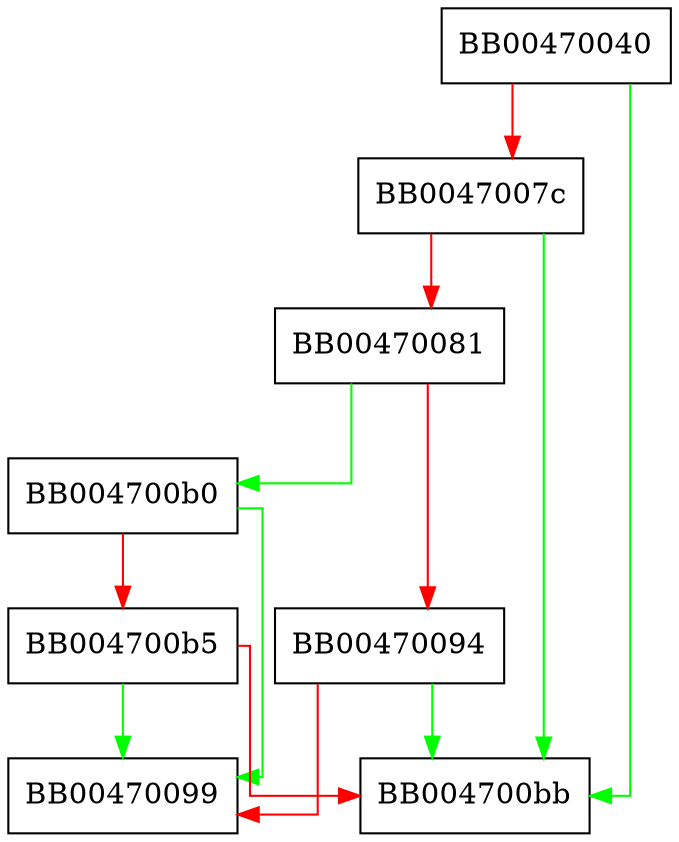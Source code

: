 digraph opt_intmax {
  node [shape="box"];
  graph [splines=ortho];
  BB00470040 -> BB004700bb [color="green"];
  BB00470040 -> BB0047007c [color="red"];
  BB0047007c -> BB004700bb [color="green"];
  BB0047007c -> BB00470081 [color="red"];
  BB00470081 -> BB004700b0 [color="green"];
  BB00470081 -> BB00470094 [color="red"];
  BB00470094 -> BB004700bb [color="green"];
  BB00470094 -> BB00470099 [color="red"];
  BB004700b0 -> BB00470099 [color="green"];
  BB004700b0 -> BB004700b5 [color="red"];
  BB004700b5 -> BB00470099 [color="green"];
  BB004700b5 -> BB004700bb [color="red"];
}